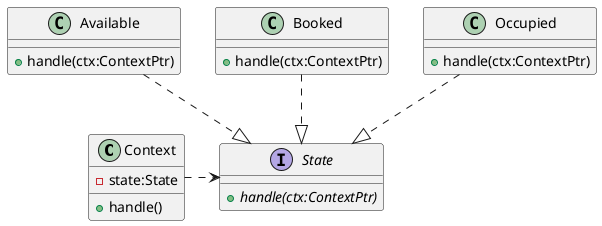 @startuml
class Context{
-state:State
+handle()
}
interface State{
+{abstract}handle(ctx:ContextPtr)
}
class Available{

+handle(ctx:ContextPtr)

}
class Booked{

+handle(ctx:ContextPtr)
}

class Occupied{

+handle(ctx:ContextPtr)
}

Booked ..|> State
Occupied ..|> State
Available ..|> State

Context .> State

@enduml